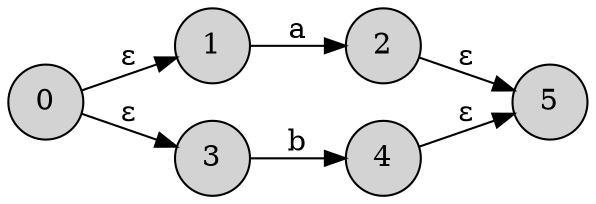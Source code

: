 
digraph {
rankdir=LR;
node [shape = circle; style = filled;];
0->1[label="ε"];
3->4[label="b"];
1->2[label="a"];
0->3[label="ε"];
2->5[label="ε"];
4->5[label="ε"];
0 [label="0";]
5 [label="5";]
1 [label="1";]
2 [label="2";]
3 [label="3";]
4 [label="4";]
}

